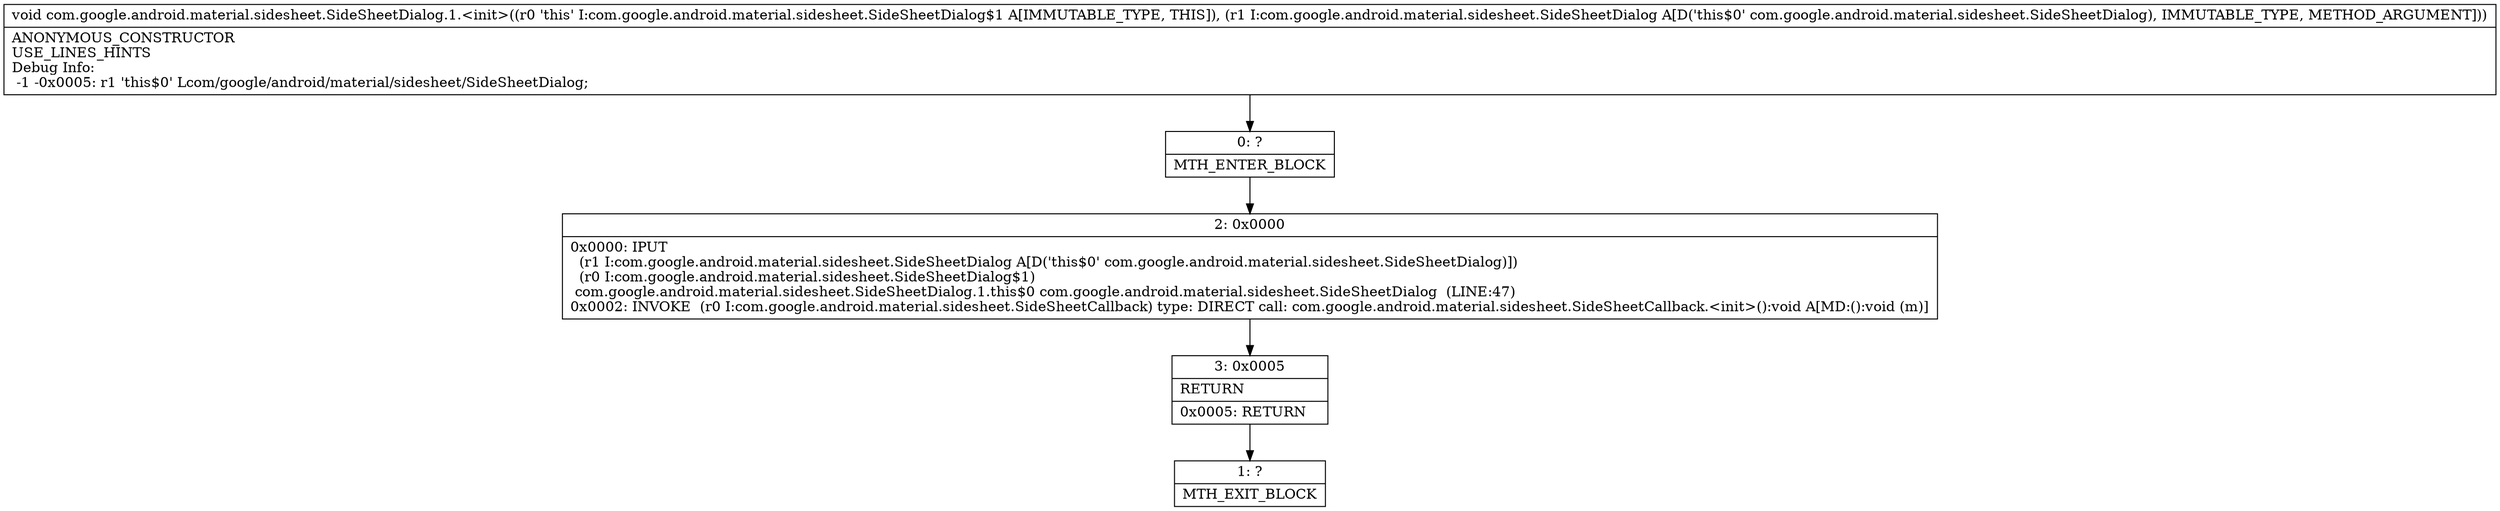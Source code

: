 digraph "CFG forcom.google.android.material.sidesheet.SideSheetDialog.1.\<init\>(Lcom\/google\/android\/material\/sidesheet\/SideSheetDialog;)V" {
Node_0 [shape=record,label="{0\:\ ?|MTH_ENTER_BLOCK\l}"];
Node_2 [shape=record,label="{2\:\ 0x0000|0x0000: IPUT  \l  (r1 I:com.google.android.material.sidesheet.SideSheetDialog A[D('this$0' com.google.android.material.sidesheet.SideSheetDialog)])\l  (r0 I:com.google.android.material.sidesheet.SideSheetDialog$1)\l com.google.android.material.sidesheet.SideSheetDialog.1.this$0 com.google.android.material.sidesheet.SideSheetDialog  (LINE:47)\l0x0002: INVOKE  (r0 I:com.google.android.material.sidesheet.SideSheetCallback) type: DIRECT call: com.google.android.material.sidesheet.SideSheetCallback.\<init\>():void A[MD:():void (m)]\l}"];
Node_3 [shape=record,label="{3\:\ 0x0005|RETURN\l|0x0005: RETURN   \l}"];
Node_1 [shape=record,label="{1\:\ ?|MTH_EXIT_BLOCK\l}"];
MethodNode[shape=record,label="{void com.google.android.material.sidesheet.SideSheetDialog.1.\<init\>((r0 'this' I:com.google.android.material.sidesheet.SideSheetDialog$1 A[IMMUTABLE_TYPE, THIS]), (r1 I:com.google.android.material.sidesheet.SideSheetDialog A[D('this$0' com.google.android.material.sidesheet.SideSheetDialog), IMMUTABLE_TYPE, METHOD_ARGUMENT]))  | ANONYMOUS_CONSTRUCTOR\lUSE_LINES_HINTS\lDebug Info:\l  \-1 \-0x0005: r1 'this$0' Lcom\/google\/android\/material\/sidesheet\/SideSheetDialog;\l}"];
MethodNode -> Node_0;Node_0 -> Node_2;
Node_2 -> Node_3;
Node_3 -> Node_1;
}

